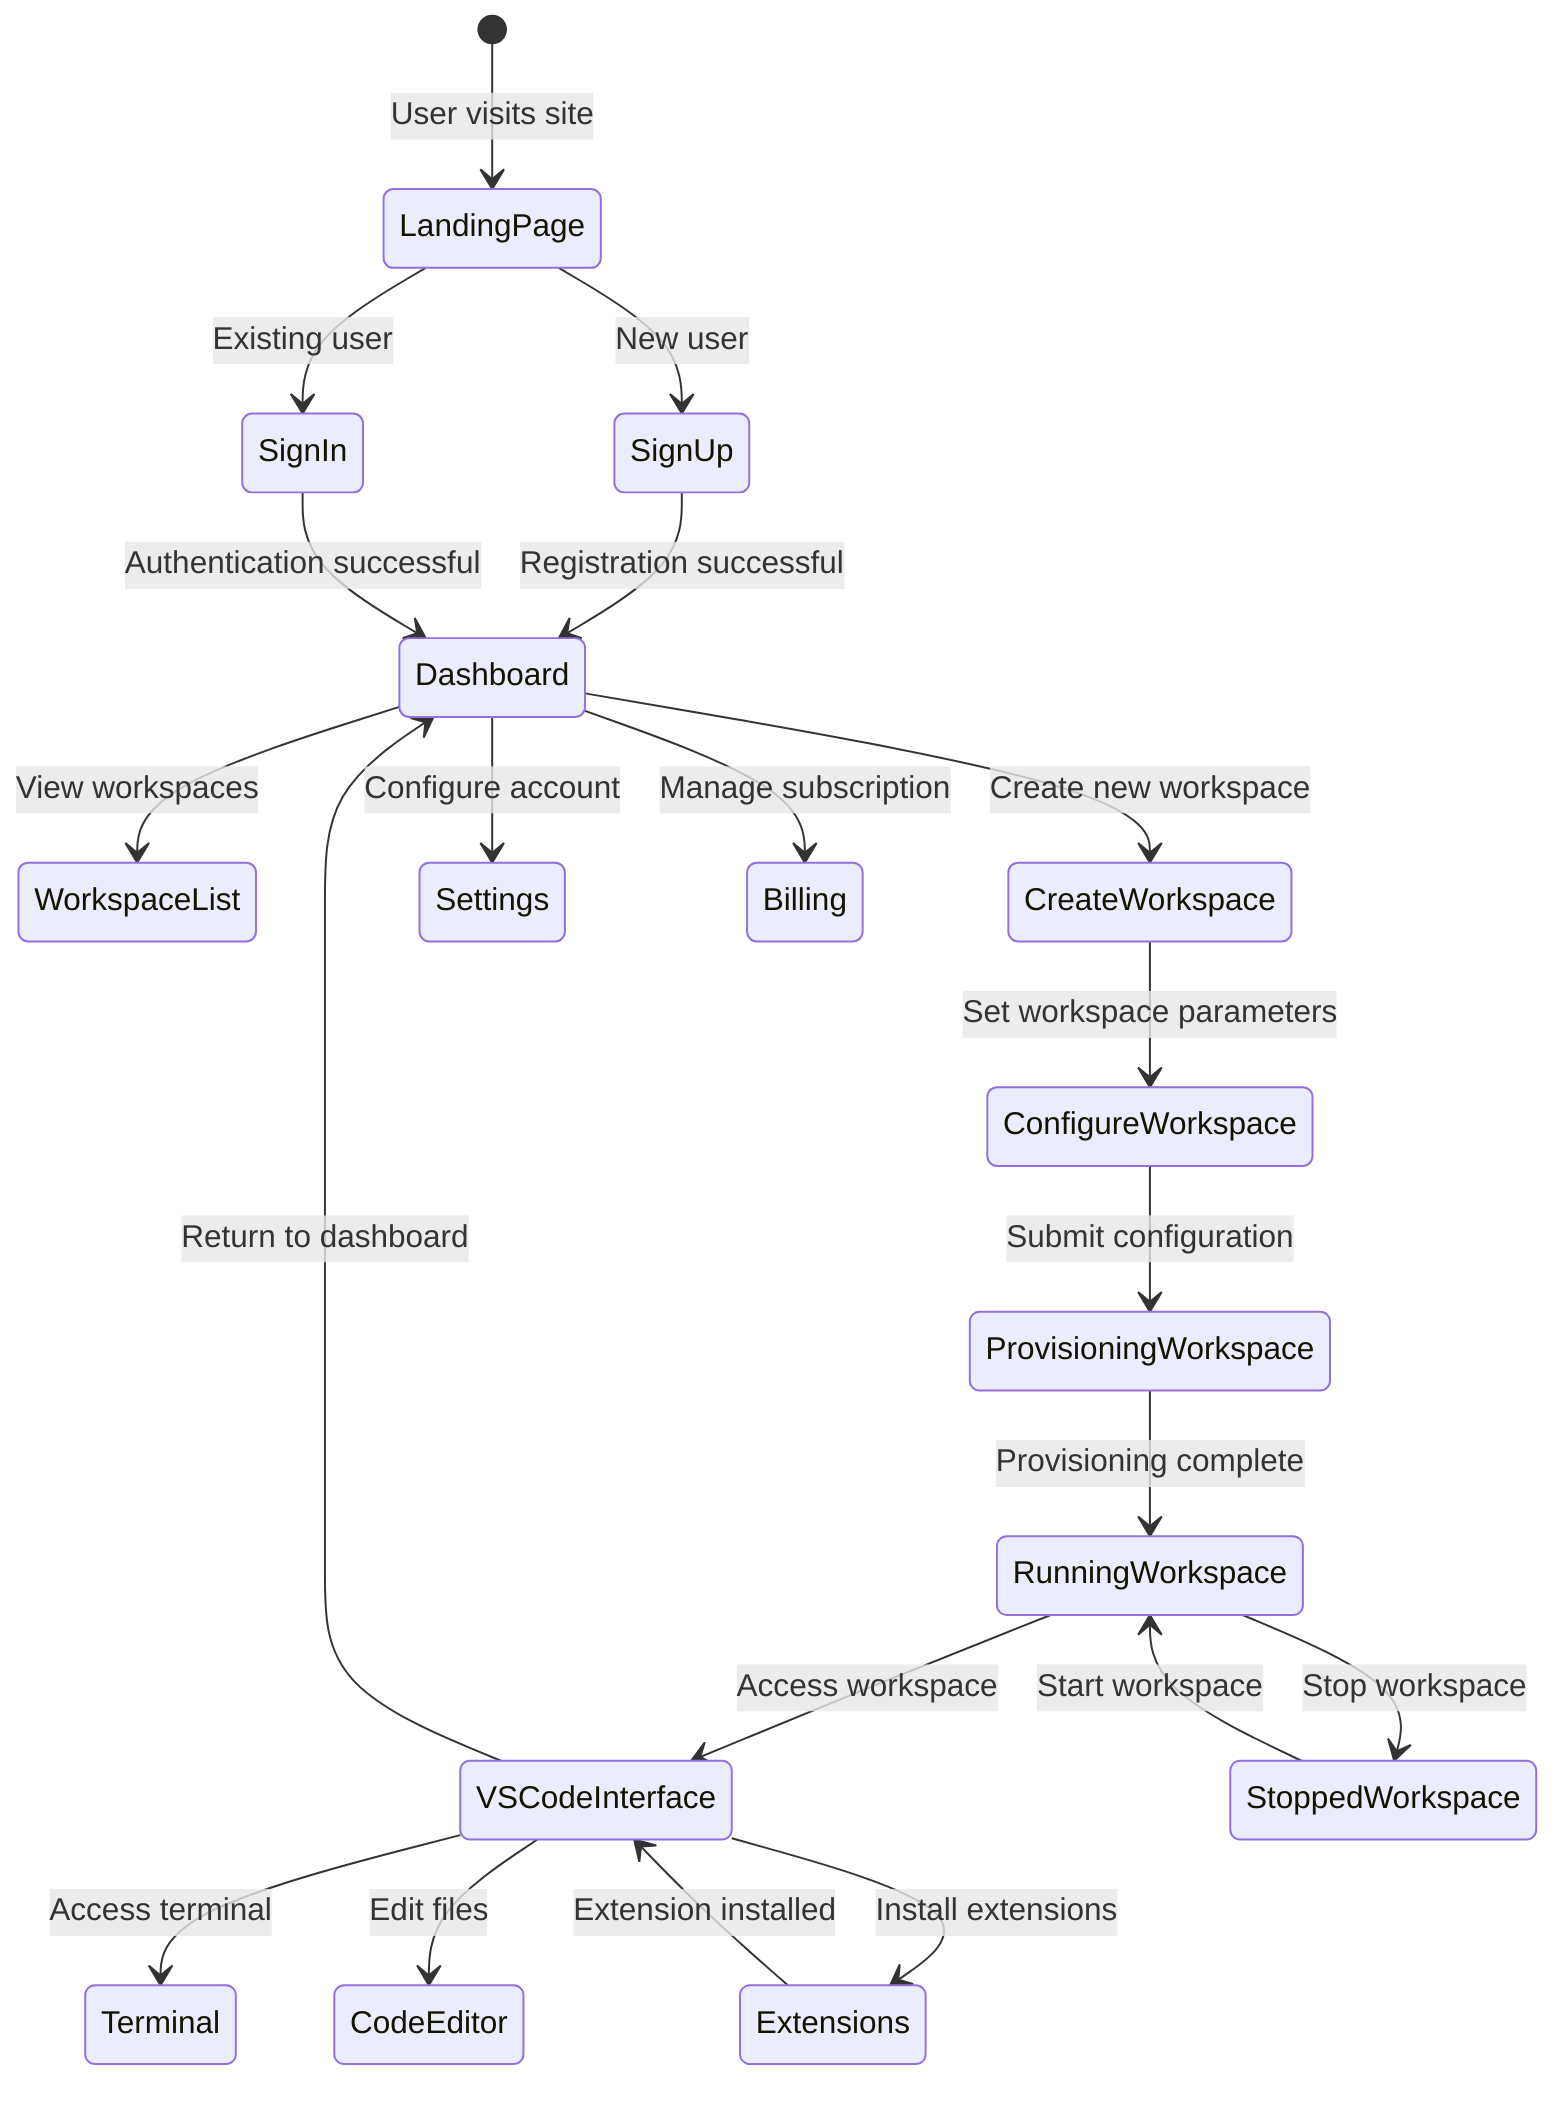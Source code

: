 stateDiagram-v2
    [*] --> LandingPage: User visits site
    
    LandingPage --> SignUp: New user
    LandingPage --> SignIn: Existing user
    
    SignUp --> Dashboard: Registration successful
    SignIn --> Dashboard: Authentication successful
    
    Dashboard --> WorkspaceList: View workspaces
    Dashboard --> CreateWorkspace: Create new workspace
    Dashboard --> Settings: Configure account
    Dashboard --> Billing: Manage subscription
    
    CreateWorkspace --> ConfigureWorkspace: Set workspace parameters
    ConfigureWorkspace --> ProvisioningWorkspace: Submit configuration
    
    ProvisioningWorkspace --> RunningWorkspace: Provisioning complete
    
    RunningWorkspace --> VSCodeInterface: Access workspace
    RunningWorkspace --> StoppedWorkspace: Stop workspace
    StoppedWorkspace --> RunningWorkspace: Start workspace
    
    VSCodeInterface --> Terminal: Access terminal
    VSCodeInterface --> CodeEditor: Edit files
    VSCodeInterface --> Extensions: Install extensions
    
    Extensions --> VSCodeInterface: Extension installed
    
    VSCodeInterface --> Dashboard: Return to dashboard